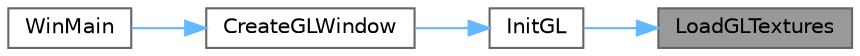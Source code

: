 digraph "LoadGLTextures"
{
 // LATEX_PDF_SIZE
  bgcolor="transparent";
  edge [fontname=Helvetica,fontsize=10,labelfontname=Helvetica,labelfontsize=10];
  node [fontname=Helvetica,fontsize=10,shape=box,height=0.2,width=0.4];
  rankdir="RL";
  Node1 [label="LoadGLTextures",height=0.2,width=0.4,color="gray40", fillcolor="grey60", style="filled", fontcolor="black",tooltip=" "];
  Node1 -> Node2 [dir="back",color="steelblue1",style="solid"];
  Node2 [label="InitGL",height=0.2,width=0.4,color="grey40", fillcolor="white", style="filled",URL="$_lesson07_8c.html#aa4c387d3f1ebce6d57684b6a10c9b0ae",tooltip="Fonction InitGL : Fin de l'initialisation de la fenêtre Windows gérant OpenGL."];
  Node2 -> Node3 [dir="back",color="steelblue1",style="solid"];
  Node3 [label="CreateGLWindow",height=0.2,width=0.4,color="grey40", fillcolor="white", style="filled",URL="$_lesson07_8c.html#ae5f043c9df9b9e5e0e26d567feeeb1bc",tooltip="Creation of our OpenGL Window."];
  Node3 -> Node4 [dir="back",color="steelblue1",style="solid"];
  Node4 [label="WinMain",height=0.2,width=0.4,color="grey40", fillcolor="white", style="filled",URL="$_lesson07_8c.html#a661c2abc03926acfaeb93b4ae7db4943",tooltip="Creation of our application on Windows System (not console application) *."];
}
